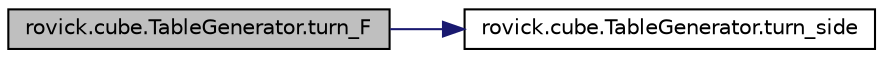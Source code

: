 digraph "rovick.cube.TableGenerator.turn_F"
{
  edge [fontname="Helvetica",fontsize="10",labelfontname="Helvetica",labelfontsize="10"];
  node [fontname="Helvetica",fontsize="10",shape=record];
  rankdir="LR";
  Node190 [label="rovick.cube.TableGenerator.turn_F",height=0.2,width=0.4,color="black", fillcolor="grey75", style="filled", fontcolor="black"];
  Node190 -> Node191 [color="midnightblue",fontsize="10",style="solid",fontname="Helvetica"];
  Node191 [label="rovick.cube.TableGenerator.turn_side",height=0.2,width=0.4,color="black", fillcolor="white", style="filled",URL="$classrovick_1_1cube_1_1_table_generator.html#a3cdaddab03415947139b77310b80c780"];
}
